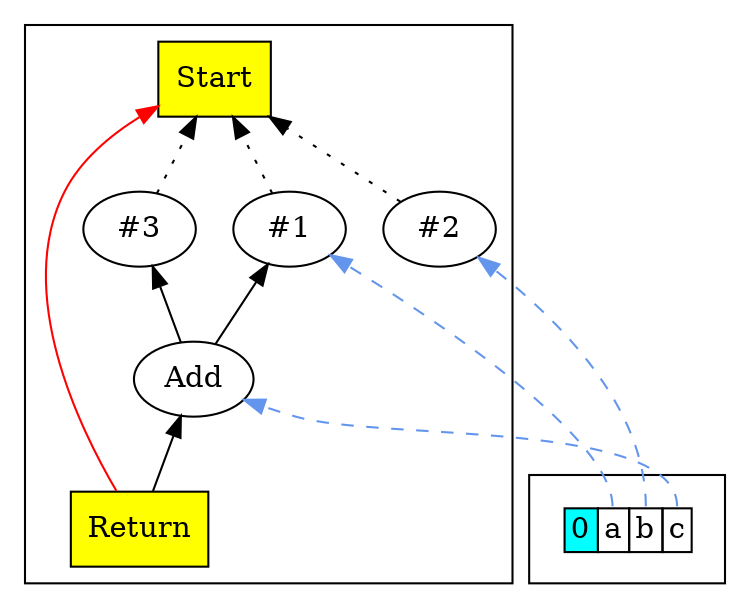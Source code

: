 digraph chapter03 {
	rankdir=BT;
	subgraph cluster_Nodes {
		Start1 [ shape=box style=filled fillcolor=yellow label="Start" ];
		Con_2 [ label="#1" ];
		Con_3 [ label="#2" ];
		Con_5 [ label="#3" ];
		Add6 [ label="Add" ];
		Return7 [ shape=box style=filled fillcolor=yellow label="Return" ];
	}
	node [shape=plaintext];
	subgraph cluster_0 {
		scope0 [label=<
			<TABLE BORDER="0" CELLBORDER="1" CELLSPACING="0">
			<TR><TD BGCOLOR="aqua">0</TD><TD PORT="scope0_a">a</TD><TD PORT="scope0_b">b</TD><TD PORT="scope0_c">c</TD></TR>
			</TABLE>>];
	}
	Con_2 -> Start1 [style=dotted];
	Con_3 -> Start1 [style=dotted];
	Con_5 -> Start1 [style=dotted];
	Add6 -> Con_2;
	Add6 -> Con_5;
	Return7 -> Start1 [color=red];
	Return7 -> Add6;
	edge [style=dashed color=cornflowerblue];
	scope0:scope0_a -> Con_2;
	scope0:scope0_b -> Con_3;
	scope0:scope0_c -> Add6;
}
